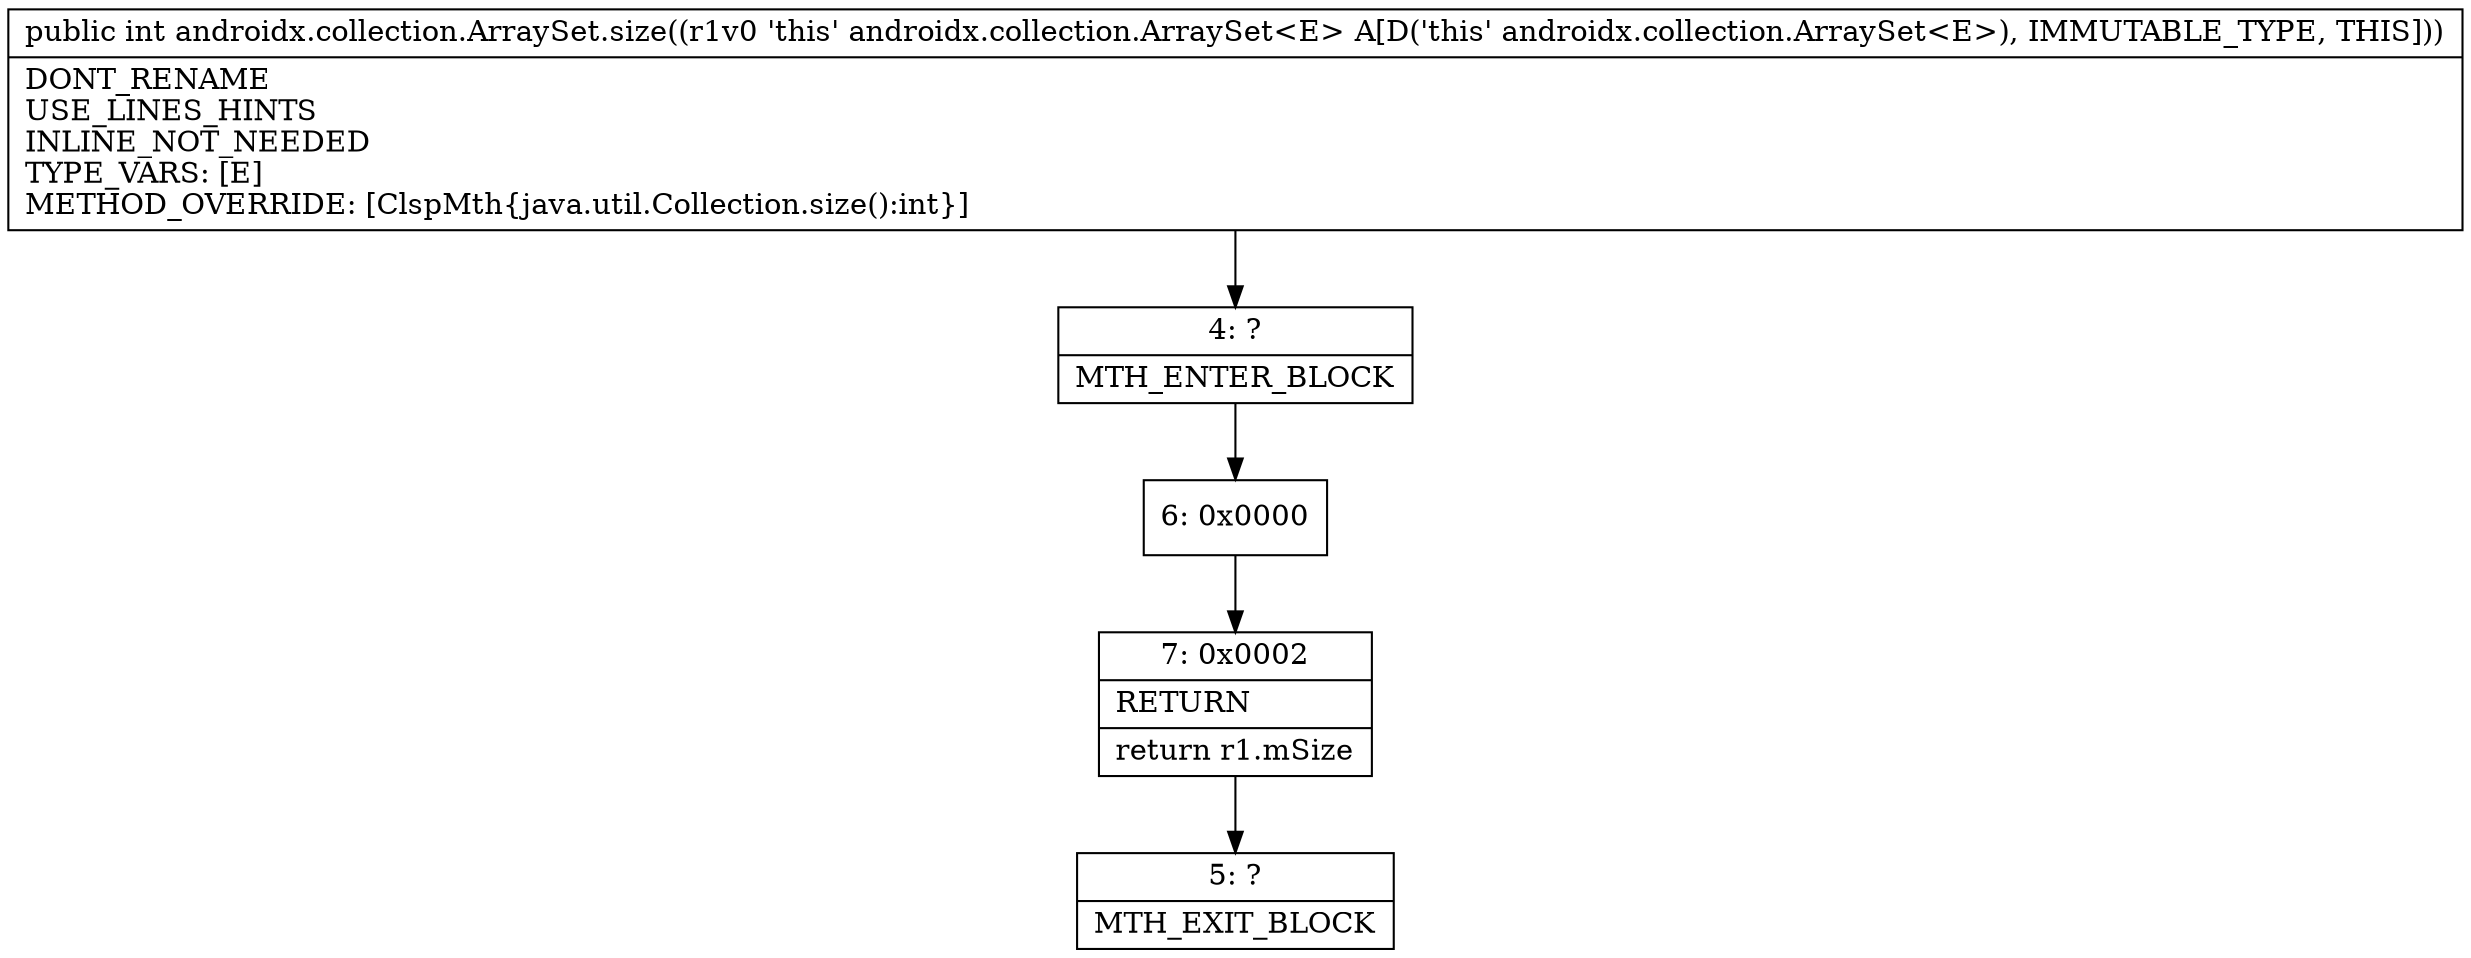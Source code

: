 digraph "CFG forandroidx.collection.ArraySet.size()I" {
Node_4 [shape=record,label="{4\:\ ?|MTH_ENTER_BLOCK\l}"];
Node_6 [shape=record,label="{6\:\ 0x0000}"];
Node_7 [shape=record,label="{7\:\ 0x0002|RETURN\l|return r1.mSize\l}"];
Node_5 [shape=record,label="{5\:\ ?|MTH_EXIT_BLOCK\l}"];
MethodNode[shape=record,label="{public int androidx.collection.ArraySet.size((r1v0 'this' androidx.collection.ArraySet\<E\> A[D('this' androidx.collection.ArraySet\<E\>), IMMUTABLE_TYPE, THIS]))  | DONT_RENAME\lUSE_LINES_HINTS\lINLINE_NOT_NEEDED\lTYPE_VARS: [E]\lMETHOD_OVERRIDE: [ClspMth\{java.util.Collection.size():int\}]\l}"];
MethodNode -> Node_4;Node_4 -> Node_6;
Node_6 -> Node_7;
Node_7 -> Node_5;
}

